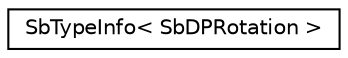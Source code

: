 digraph "Graphical Class Hierarchy"
{
 // LATEX_PDF_SIZE
  edge [fontname="Helvetica",fontsize="10",labelfontname="Helvetica",labelfontsize="10"];
  node [fontname="Helvetica",fontsize="10",shape=record];
  rankdir="LR";
  Node0 [label="SbTypeInfo\< SbDPRotation \>",height=0.2,width=0.4,color="black", fillcolor="white", style="filled",URL="$structSbTypeInfo_3_01SbDPRotation_01_4.html",tooltip=" "];
}
